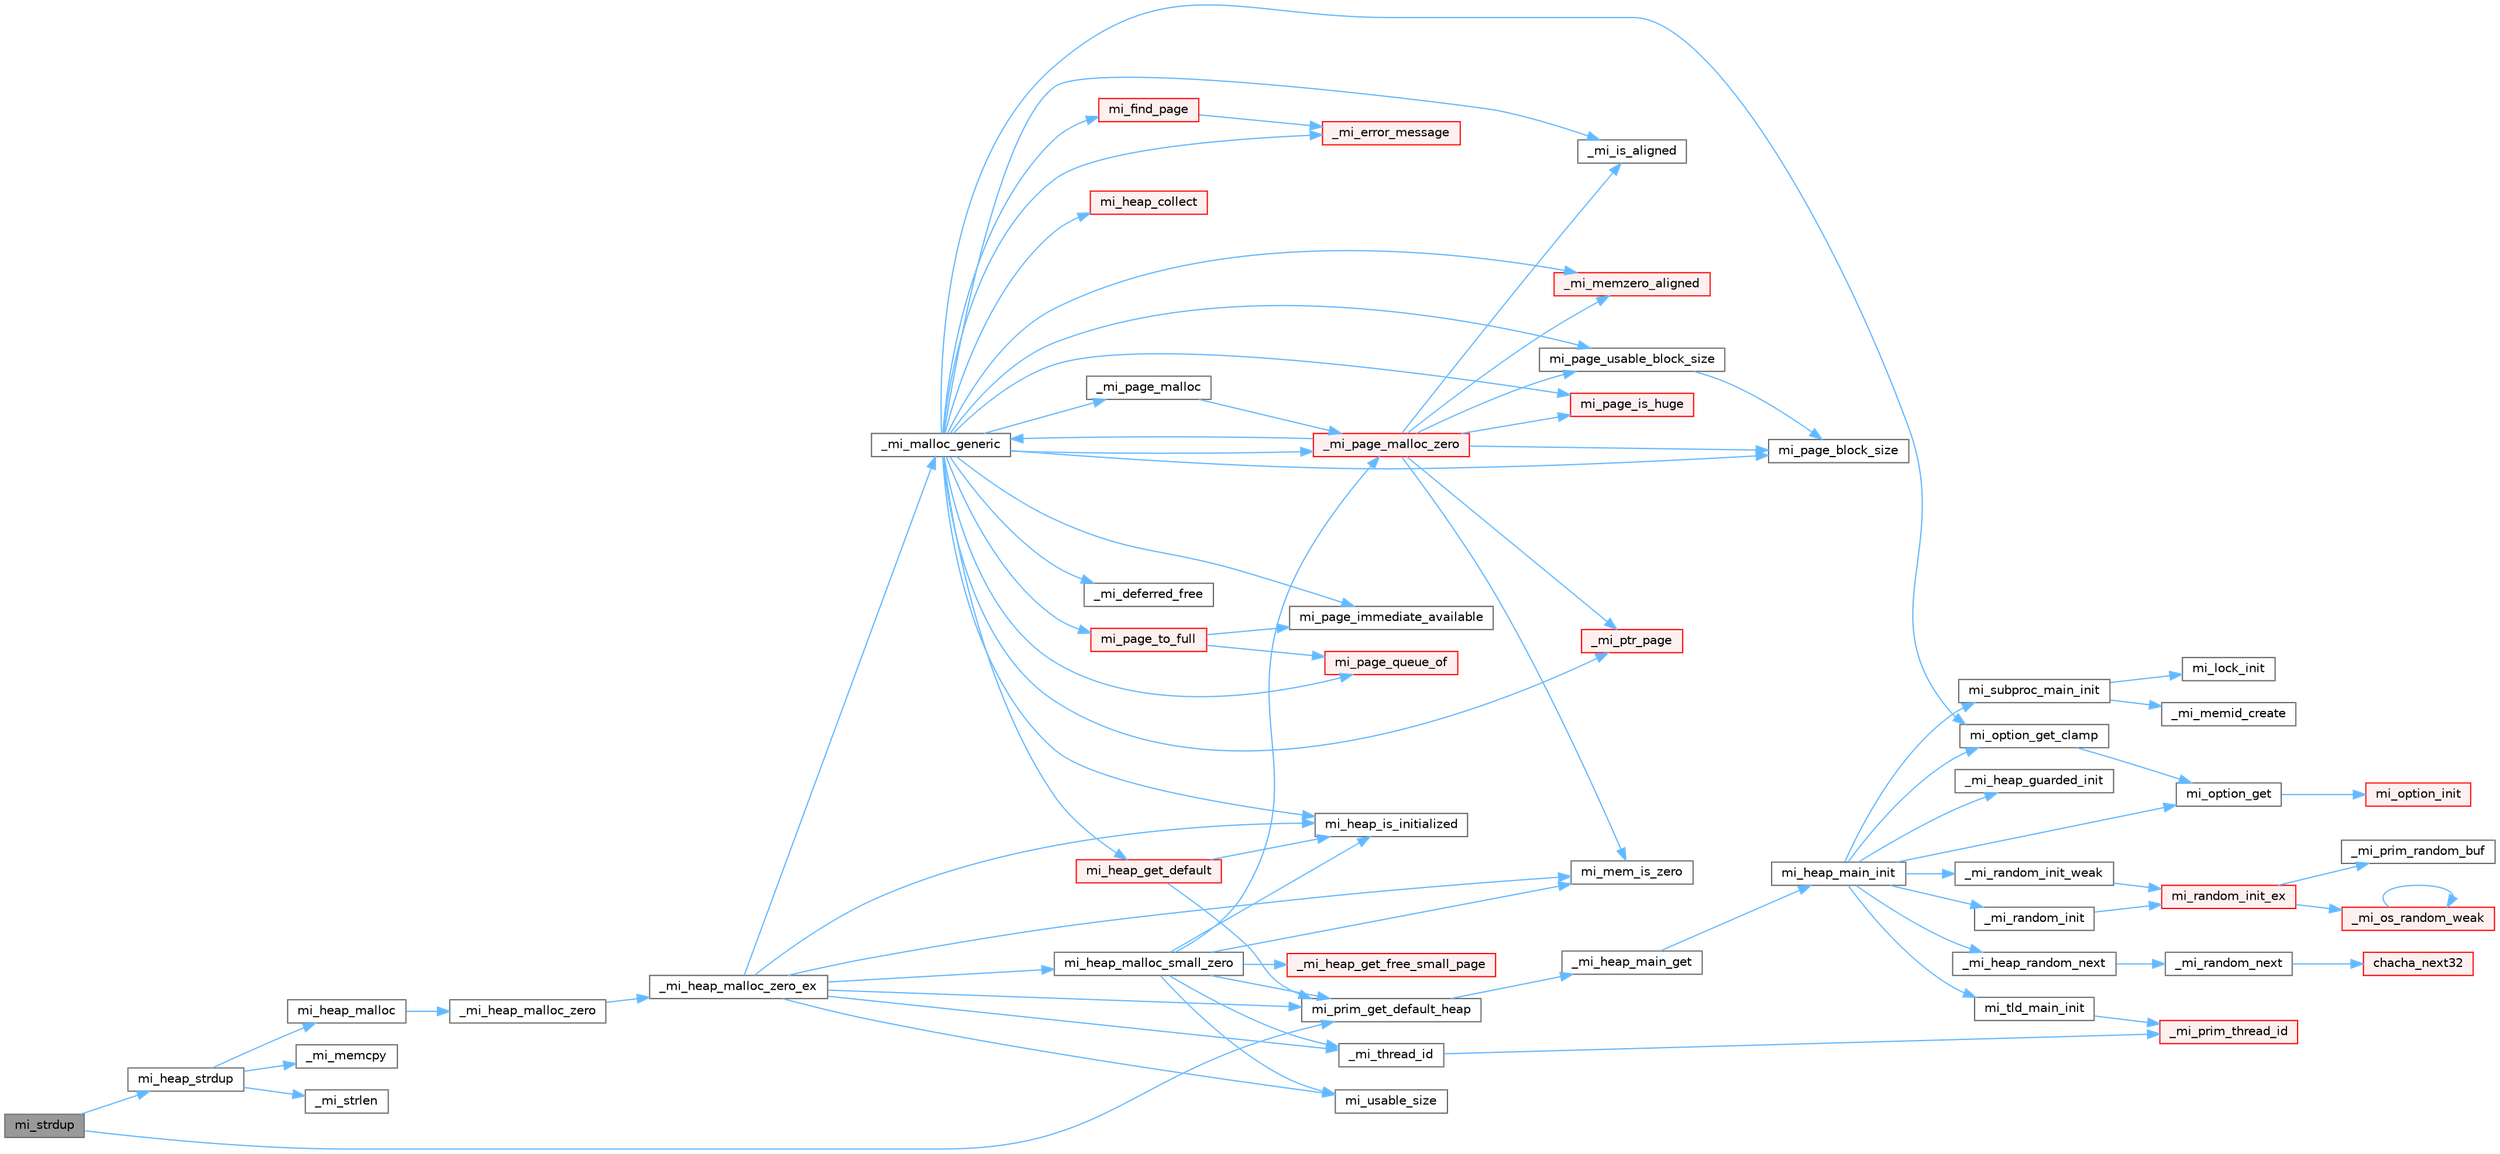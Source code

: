 digraph "mi_strdup"
{
 // LATEX_PDF_SIZE
  bgcolor="transparent";
  edge [fontname=Helvetica,fontsize=10,labelfontname=Helvetica,labelfontsize=10];
  node [fontname=Helvetica,fontsize=10,shape=box,height=0.2,width=0.4];
  rankdir="LR";
  Node1 [id="Node000001",label="mi_strdup",height=0.2,width=0.4,color="gray40", fillcolor="grey60", style="filled", fontcolor="black",tooltip=" "];
  Node1 -> Node2 [id="edge1_Node000001_Node000002",color="steelblue1",style="solid",tooltip=" "];
  Node2 [id="Node000002",label="mi_heap_strdup",height=0.2,width=0.4,color="grey40", fillcolor="white", style="filled",URL="$group__heap.html#ga5754e09ccc51dd6bc73885bb6ea21b7a",tooltip=" "];
  Node2 -> Node3 [id="edge2_Node000002_Node000003",color="steelblue1",style="solid",tooltip=" "];
  Node3 [id="Node000003",label="_mi_memcpy",height=0.2,width=0.4,color="grey40", fillcolor="white", style="filled",URL="$_e_a_s_t_l_2packages_2mimalloc_2include_2mimalloc_2internal_8h.html#aced8405f24c39af46117066bb1633924",tooltip=" "];
  Node2 -> Node4 [id="edge3_Node000002_Node000004",color="steelblue1",style="solid",tooltip=" "];
  Node4 [id="Node000004",label="_mi_strlen",height=0.2,width=0.4,color="grey40", fillcolor="white", style="filled",URL="$libc_8c.html#a70fc9bbb723b024221706d118be42bfc",tooltip=" "];
  Node2 -> Node5 [id="edge4_Node000002_Node000005",color="steelblue1",style="solid",tooltip=" "];
  Node5 [id="Node000005",label="mi_heap_malloc",height=0.2,width=0.4,color="grey40", fillcolor="white", style="filled",URL="$group__heap.html#gab374e206c7034e0d899fb934e4f4a863",tooltip=" "];
  Node5 -> Node6 [id="edge5_Node000005_Node000006",color="steelblue1",style="solid",tooltip=" "];
  Node6 [id="Node000006",label="_mi_heap_malloc_zero",height=0.2,width=0.4,color="grey40", fillcolor="white", style="filled",URL="$alloc_8c.html#a4f6dd9bc8d4e47e98566ee77883d703e",tooltip=" "];
  Node6 -> Node7 [id="edge6_Node000006_Node000007",color="steelblue1",style="solid",tooltip=" "];
  Node7 [id="Node000007",label="_mi_heap_malloc_zero_ex",height=0.2,width=0.4,color="grey40", fillcolor="white", style="filled",URL="$alloc_8c.html#a834d11c48c89145e6844b786afa5b7f1",tooltip=" "];
  Node7 -> Node8 [id="edge7_Node000007_Node000008",color="steelblue1",style="solid",tooltip=" "];
  Node8 [id="Node000008",label="_mi_malloc_generic",height=0.2,width=0.4,color="grey40", fillcolor="white", style="filled",URL="$page_8c.html#adcb79462f17b2e37218412f941269aa7",tooltip=" "];
  Node8 -> Node9 [id="edge8_Node000008_Node000009",color="steelblue1",style="solid",tooltip=" "];
  Node9 [id="Node000009",label="_mi_deferred_free",height=0.2,width=0.4,color="grey40", fillcolor="white", style="filled",URL="$_e_a_s_t_l_2packages_2mimalloc_2include_2mimalloc_2internal_8h.html#aede81c520000cbb08ad669e096c94d51",tooltip=" "];
  Node8 -> Node10 [id="edge9_Node000008_Node000010",color="steelblue1",style="solid",tooltip=" "];
  Node10 [id="Node000010",label="_mi_error_message",height=0.2,width=0.4,color="red", fillcolor="#FFF0F0", style="filled",URL="$options_8c.html#a2bebc073bcaac71658e57bb260c2e426",tooltip=" "];
  Node8 -> Node46 [id="edge10_Node000008_Node000046",color="steelblue1",style="solid",tooltip=" "];
  Node46 [id="Node000046",label="_mi_is_aligned",height=0.2,width=0.4,color="grey40", fillcolor="white", style="filled",URL="$_e_a_s_t_l_2packages_2mimalloc_2include_2mimalloc_2internal_8h.html#ad446ae4d82cbdbd78dfbe46fa2330555",tooltip=" "];
  Node8 -> Node47 [id="edge11_Node000008_Node000047",color="steelblue1",style="solid",tooltip=" "];
  Node47 [id="Node000047",label="_mi_memzero_aligned",height=0.2,width=0.4,color="red", fillcolor="#FFF0F0", style="filled",URL="$_e_a_s_t_l_2packages_2mimalloc_2include_2mimalloc_2internal_8h.html#aa1d3beee9d492fc175ac2584e50fd8ea",tooltip=" "];
  Node8 -> Node50 [id="edge12_Node000008_Node000050",color="steelblue1",style="solid",tooltip=" "];
  Node50 [id="Node000050",label="_mi_page_malloc",height=0.2,width=0.4,color="grey40", fillcolor="white", style="filled",URL="$alloc_8c.html#a97c32575c2b27f4dc75af2429c45819d",tooltip=" "];
  Node50 -> Node51 [id="edge13_Node000050_Node000051",color="steelblue1",style="solid",tooltip=" "];
  Node51 [id="Node000051",label="_mi_page_malloc_zero",height=0.2,width=0.4,color="red", fillcolor="#FFF0F0", style="filled",URL="$alloc_8c.html#afd278f60e743bee5d9df559422f3455b",tooltip=" "];
  Node51 -> Node46 [id="edge14_Node000051_Node000046",color="steelblue1",style="solid",tooltip=" "];
  Node51 -> Node8 [id="edge15_Node000051_Node000008",color="steelblue1",style="solid",tooltip=" "];
  Node51 -> Node47 [id="edge16_Node000051_Node000047",color="steelblue1",style="solid",tooltip=" "];
  Node51 -> Node58 [id="edge17_Node000051_Node000058",color="steelblue1",style="solid",tooltip=" "];
  Node58 [id="Node000058",label="_mi_ptr_page",height=0.2,width=0.4,color="red", fillcolor="#FFF0F0", style="filled",URL="$_e_a_s_t_l_2packages_2mimalloc_2include_2mimalloc_2internal_8h.html#acd84a462a2045538d19ecc56e6cc29f6",tooltip=" "];
  Node51 -> Node75 [id="edge18_Node000051_Node000075",color="steelblue1",style="solid",tooltip=" "];
  Node75 [id="Node000075",label="mi_mem_is_zero",height=0.2,width=0.4,color="grey40", fillcolor="white", style="filled",URL="$_e_a_s_t_l_2packages_2mimalloc_2include_2mimalloc_2internal_8h.html#a8391ae55dd6885bd38593f740fd349a4",tooltip=" "];
  Node51 -> Node73 [id="edge19_Node000051_Node000073",color="steelblue1",style="solid",tooltip=" "];
  Node73 [id="Node000073",label="mi_page_block_size",height=0.2,width=0.4,color="grey40", fillcolor="white", style="filled",URL="$_e_a_s_t_l_2packages_2mimalloc_2include_2mimalloc_2internal_8h.html#a6134893990c1f09da2b40092ceecc780",tooltip=" "];
  Node51 -> Node76 [id="edge20_Node000051_Node000076",color="steelblue1",style="solid",tooltip=" "];
  Node76 [id="Node000076",label="mi_page_is_huge",height=0.2,width=0.4,color="red", fillcolor="#FFF0F0", style="filled",URL="$_e_a_s_t_l_2packages_2mimalloc_2include_2mimalloc_2internal_8h.html#aebe1b18846bd3fc16de5b52cd2250bec",tooltip=" "];
  Node51 -> Node79 [id="edge21_Node000051_Node000079",color="steelblue1",style="solid",tooltip=" "];
  Node79 [id="Node000079",label="mi_page_usable_block_size",height=0.2,width=0.4,color="grey40", fillcolor="white", style="filled",URL="$_e_a_s_t_l_2packages_2mimalloc_2include_2mimalloc_2internal_8h.html#a432abca03d059a7d40d8d39617afc8f7",tooltip=" "];
  Node79 -> Node73 [id="edge22_Node000079_Node000073",color="steelblue1",style="solid",tooltip=" "];
  Node8 -> Node51 [id="edge23_Node000008_Node000051",color="steelblue1",style="solid",tooltip=" "];
  Node8 -> Node58 [id="edge24_Node000008_Node000058",color="steelblue1",style="solid",tooltip=" "];
  Node8 -> Node83 [id="edge25_Node000008_Node000083",color="steelblue1",style="solid",tooltip=" "];
  Node83 [id="Node000083",label="mi_find_page",height=0.2,width=0.4,color="red", fillcolor="#FFF0F0", style="filled",URL="$page_8c.html#aeaa06e36da1cb82dbf0f99e7742ecff8",tooltip=" "];
  Node83 -> Node10 [id="edge26_Node000083_Node000010",color="steelblue1",style="solid",tooltip=" "];
  Node8 -> Node395 [id="edge27_Node000008_Node000395",color="steelblue1",style="solid",tooltip=" "];
  Node395 [id="Node000395",label="mi_heap_collect",height=0.2,width=0.4,color="red", fillcolor="#FFF0F0", style="filled",URL="$group__heap.html#ga7922f7495cde30b1984d0e6072419298",tooltip="Release outstanding resources in a specific heap."];
  Node8 -> Node407 [id="edge28_Node000008_Node000407",color="steelblue1",style="solid",tooltip=" "];
  Node407 [id="Node000407",label="mi_heap_get_default",height=0.2,width=0.4,color="red", fillcolor="#FFF0F0", style="filled",URL="$group__heap.html#ga14c667a6e2c5d28762d8cb7d4e057909",tooltip=" "];
  Node407 -> Node397 [id="edge29_Node000407_Node000397",color="steelblue1",style="solid",tooltip=" "];
  Node397 [id="Node000397",label="mi_heap_is_initialized",height=0.2,width=0.4,color="grey40", fillcolor="white", style="filled",URL="$_e_a_s_t_l_2packages_2mimalloc_2include_2mimalloc_2internal_8h.html#a320c7d8a15c57974d3b105558a2a55e6",tooltip=" "];
  Node407 -> Node310 [id="edge30_Node000407_Node000310",color="steelblue1",style="solid",tooltip=" "];
  Node310 [id="Node000310",label="mi_prim_get_default_heap",height=0.2,width=0.4,color="grey40", fillcolor="white", style="filled",URL="$prim_8h.html#a986e62564728229db3ccecbd6e97fd98",tooltip=" "];
  Node310 -> Node311 [id="edge31_Node000310_Node000311",color="steelblue1",style="solid",tooltip=" "];
  Node311 [id="Node000311",label="_mi_heap_main_get",height=0.2,width=0.4,color="grey40", fillcolor="white", style="filled",URL="$_e_a_s_t_l_2packages_2mimalloc_2src_2init_8c.html#a1feeb4148fb048caf23361152895a55c",tooltip=" "];
  Node311 -> Node312 [id="edge32_Node000311_Node000312",color="steelblue1",style="solid",tooltip=" "];
  Node312 [id="Node000312",label="mi_heap_main_init",height=0.2,width=0.4,color="grey40", fillcolor="white", style="filled",URL="$_e_a_s_t_l_2packages_2mimalloc_2src_2init_8c.html#a5d8b12ae7942ecf3eb4e8ffd313a263a",tooltip=" "];
  Node312 -> Node313 [id="edge33_Node000312_Node000313",color="steelblue1",style="solid",tooltip=" "];
  Node313 [id="Node000313",label="_mi_heap_guarded_init",height=0.2,width=0.4,color="grey40", fillcolor="white", style="filled",URL="$_e_a_s_t_l_2packages_2mimalloc_2src_2init_8c.html#a70e3672a1e08dcb5e7e311d403693394",tooltip=" "];
  Node312 -> Node85 [id="edge34_Node000312_Node000085",color="steelblue1",style="solid",tooltip=" "];
  Node85 [id="Node000085",label="_mi_heap_random_next",height=0.2,width=0.4,color="grey40", fillcolor="white", style="filled",URL="$heap_8c.html#a68ddb5f2c595ea9d4e8d450342b4713c",tooltip=" "];
  Node85 -> Node86 [id="edge35_Node000085_Node000086",color="steelblue1",style="solid",tooltip=" "];
  Node86 [id="Node000086",label="_mi_random_next",height=0.2,width=0.4,color="grey40", fillcolor="white", style="filled",URL="$random_8c.html#ae7c0ab020aad85edd43240680cc4f76e",tooltip=" "];
  Node86 -> Node87 [id="edge36_Node000086_Node000087",color="steelblue1",style="solid",tooltip=" "];
  Node87 [id="Node000087",label="chacha_next32",height=0.2,width=0.4,color="red", fillcolor="#FFF0F0", style="filled",URL="$random_8c.html#aee994349e65d0c17afc5f058382e4987",tooltip=" "];
  Node312 -> Node314 [id="edge37_Node000312_Node000314",color="steelblue1",style="solid",tooltip=" "];
  Node314 [id="Node000314",label="_mi_random_init",height=0.2,width=0.4,color="grey40", fillcolor="white", style="filled",URL="$random_8c.html#aca9dc8a900f1b727e326063778b2eee1",tooltip=" "];
  Node314 -> Node315 [id="edge38_Node000314_Node000315",color="steelblue1",style="solid",tooltip=" "];
  Node315 [id="Node000315",label="mi_random_init_ex",height=0.2,width=0.4,color="red", fillcolor="#FFF0F0", style="filled",URL="$random_8c.html#ab23662b29a587205a8f597fa5a2e1de6",tooltip=" "];
  Node315 -> Node316 [id="edge39_Node000315_Node000316",color="steelblue1",style="solid",tooltip=" "];
  Node316 [id="Node000316",label="_mi_os_random_weak",height=0.2,width=0.4,color="red", fillcolor="#FFF0F0", style="filled",URL="$random_8c.html#a85bf7bbd920b6b6afb84fea419ec3392",tooltip=" "];
  Node316 -> Node316 [id="edge40_Node000316_Node000316",color="steelblue1",style="solid",tooltip=" "];
  Node315 -> Node317 [id="edge41_Node000315_Node000317",color="steelblue1",style="solid",tooltip=" "];
  Node317 [id="Node000317",label="_mi_prim_random_buf",height=0.2,width=0.4,color="grey40", fillcolor="white", style="filled",URL="$windows_2prim_8c.html#a4d9172e2503d3616115ff0bc8a6a908d",tooltip=" "];
  Node312 -> Node323 [id="edge42_Node000312_Node000323",color="steelblue1",style="solid",tooltip=" "];
  Node323 [id="Node000323",label="_mi_random_init_weak",height=0.2,width=0.4,color="grey40", fillcolor="white", style="filled",URL="$random_8c.html#a6bfdbdbf180aa56ff5697e0f2e3ca49a",tooltip=" "];
  Node323 -> Node315 [id="edge43_Node000323_Node000315",color="steelblue1",style="solid",tooltip=" "];
  Node312 -> Node13 [id="edge44_Node000312_Node000013",color="steelblue1",style="solid",tooltip=" "];
  Node13 [id="Node000013",label="mi_option_get",height=0.2,width=0.4,color="grey40", fillcolor="white", style="filled",URL="$group__options.html#ga7e8af195cc81d3fa64ccf2662caa565a",tooltip=" "];
  Node13 -> Node14 [id="edge45_Node000013_Node000014",color="steelblue1",style="solid",tooltip=" "];
  Node14 [id="Node000014",label="mi_option_init",height=0.2,width=0.4,color="red", fillcolor="#FFF0F0", style="filled",URL="$options_8c.html#a61970c5b942f29a5dea8a39742421cfe",tooltip=" "];
  Node312 -> Node248 [id="edge46_Node000312_Node000248",color="steelblue1",style="solid",tooltip=" "];
  Node248 [id="Node000248",label="mi_option_get_clamp",height=0.2,width=0.4,color="grey40", fillcolor="white", style="filled",URL="$group__options.html#ga96ad9c406338bd314cfe878cfc9bf723",tooltip=" "];
  Node248 -> Node13 [id="edge47_Node000248_Node000013",color="steelblue1",style="solid",tooltip=" "];
  Node312 -> Node324 [id="edge48_Node000312_Node000324",color="steelblue1",style="solid",tooltip=" "];
  Node324 [id="Node000324",label="mi_subproc_main_init",height=0.2,width=0.4,color="grey40", fillcolor="white", style="filled",URL="$_e_a_s_t_l_2packages_2mimalloc_2src_2init_8c.html#a51b6f4fa5d8cbde3881bf41e2a9d7a73",tooltip=" "];
  Node324 -> Node229 [id="edge49_Node000324_Node000229",color="steelblue1",style="solid",tooltip=" "];
  Node229 [id="Node000229",label="_mi_memid_create",height=0.2,width=0.4,color="grey40", fillcolor="white", style="filled",URL="$_e_a_s_t_l_2packages_2mimalloc_2include_2mimalloc_2internal_8h.html#a666352100ead3b22c4cd8ac803b1b1f8",tooltip=" "];
  Node324 -> Node325 [id="edge50_Node000324_Node000325",color="steelblue1",style="solid",tooltip=" "];
  Node325 [id="Node000325",label="mi_lock_init",height=0.2,width=0.4,color="grey40", fillcolor="white", style="filled",URL="$_e_a_s_t_l_2packages_2mimalloc_2include_2mimalloc_2atomic_8h.html#a0aad6b1ce67a3a8f2c712d86cadc125e",tooltip=" "];
  Node312 -> Node326 [id="edge51_Node000312_Node000326",color="steelblue1",style="solid",tooltip=" "];
  Node326 [id="Node000326",label="mi_tld_main_init",height=0.2,width=0.4,color="grey40", fillcolor="white", style="filled",URL="$_e_a_s_t_l_2packages_2mimalloc_2src_2init_8c.html#a5b314759773d0dc745240cdf90e7f1b0",tooltip=" "];
  Node326 -> Node28 [id="edge52_Node000326_Node000028",color="steelblue1",style="solid",tooltip=" "];
  Node28 [id="Node000028",label="_mi_prim_thread_id",height=0.2,width=0.4,color="red", fillcolor="#FFF0F0", style="filled",URL="$prim_8h.html#a3875c92cbb791d0a7c69bc1fd2df6804",tooltip=" "];
  Node8 -> Node397 [id="edge53_Node000008_Node000397",color="steelblue1",style="solid",tooltip=" "];
  Node8 -> Node248 [id="edge54_Node000008_Node000248",color="steelblue1",style="solid",tooltip=" "];
  Node8 -> Node73 [id="edge55_Node000008_Node000073",color="steelblue1",style="solid",tooltip=" "];
  Node8 -> Node110 [id="edge56_Node000008_Node000110",color="steelblue1",style="solid",tooltip=" "];
  Node110 [id="Node000110",label="mi_page_immediate_available",height=0.2,width=0.4,color="grey40", fillcolor="white", style="filled",URL="$_e_a_s_t_l_2packages_2mimalloc_2include_2mimalloc_2internal_8h.html#a87596f606325115ec4f43046dfd3d64a",tooltip=" "];
  Node8 -> Node76 [id="edge57_Node000008_Node000076",color="steelblue1",style="solid",tooltip=" "];
  Node8 -> Node269 [id="edge58_Node000008_Node000269",color="steelblue1",style="solid",tooltip=" "];
  Node269 [id="Node000269",label="mi_page_queue_of",height=0.2,width=0.4,color="red", fillcolor="#FFF0F0", style="filled",URL="$page-queue_8c.html#a59942bb22e34833289b85a5c70d81f97",tooltip=" "];
  Node8 -> Node387 [id="edge59_Node000008_Node000387",color="steelblue1",style="solid",tooltip=" "];
  Node387 [id="Node000387",label="mi_page_to_full",height=0.2,width=0.4,color="red", fillcolor="#FFF0F0", style="filled",URL="$page_8c.html#afb25978212749e522404ee1f2dd1a6d4",tooltip=" "];
  Node387 -> Node110 [id="edge60_Node000387_Node000110",color="steelblue1",style="solid",tooltip=" "];
  Node387 -> Node269 [id="edge61_Node000387_Node000269",color="steelblue1",style="solid",tooltip=" "];
  Node8 -> Node79 [id="edge62_Node000008_Node000079",color="steelblue1",style="solid",tooltip=" "];
  Node7 -> Node27 [id="edge63_Node000007_Node000027",color="steelblue1",style="solid",tooltip=" "];
  Node27 [id="Node000027",label="_mi_thread_id",height=0.2,width=0.4,color="grey40", fillcolor="white", style="filled",URL="$_e_a_s_t_l_2packages_2mimalloc_2src_2init_8c.html#a43068a36d7dea6ccf1e3558a27e22993",tooltip=" "];
  Node27 -> Node28 [id="edge64_Node000027_Node000028",color="steelblue1",style="solid",tooltip=" "];
  Node7 -> Node397 [id="edge65_Node000007_Node000397",color="steelblue1",style="solid",tooltip=" "];
  Node7 -> Node453 [id="edge66_Node000007_Node000453",color="steelblue1",style="solid",tooltip=" "];
  Node453 [id="Node000453",label="mi_heap_malloc_small_zero",height=0.2,width=0.4,color="grey40", fillcolor="white", style="filled",URL="$alloc_8c.html#aab0e350e54f352e66a6e8e161ac1cfbb",tooltip=" "];
  Node453 -> Node454 [id="edge67_Node000453_Node000454",color="steelblue1",style="solid",tooltip=" "];
  Node454 [id="Node000454",label="_mi_heap_get_free_small_page",height=0.2,width=0.4,color="red", fillcolor="#FFF0F0", style="filled",URL="$_e_a_s_t_l_2packages_2mimalloc_2include_2mimalloc_2internal_8h.html#a5ab9d8fb17d6213eb9789008e8d69ac1",tooltip=" "];
  Node453 -> Node51 [id="edge68_Node000453_Node000051",color="steelblue1",style="solid",tooltip=" "];
  Node453 -> Node27 [id="edge69_Node000453_Node000027",color="steelblue1",style="solid",tooltip=" "];
  Node453 -> Node397 [id="edge70_Node000453_Node000397",color="steelblue1",style="solid",tooltip=" "];
  Node453 -> Node75 [id="edge71_Node000453_Node000075",color="steelblue1",style="solid",tooltip=" "];
  Node453 -> Node310 [id="edge72_Node000453_Node000310",color="steelblue1",style="solid",tooltip=" "];
  Node453 -> Node455 [id="edge73_Node000453_Node000455",color="steelblue1",style="solid",tooltip=" "];
  Node455 [id="Node000455",label="mi_usable_size",height=0.2,width=0.4,color="grey40", fillcolor="white", style="filled",URL="$group__extended.html#ga089c859d9eddc5f9b4bd946cd53cebee",tooltip=" "];
  Node7 -> Node75 [id="edge74_Node000007_Node000075",color="steelblue1",style="solid",tooltip=" "];
  Node7 -> Node310 [id="edge75_Node000007_Node000310",color="steelblue1",style="solid",tooltip=" "];
  Node7 -> Node455 [id="edge76_Node000007_Node000455",color="steelblue1",style="solid",tooltip=" "];
  Node1 -> Node310 [id="edge77_Node000001_Node000310",color="steelblue1",style="solid",tooltip=" "];
}
